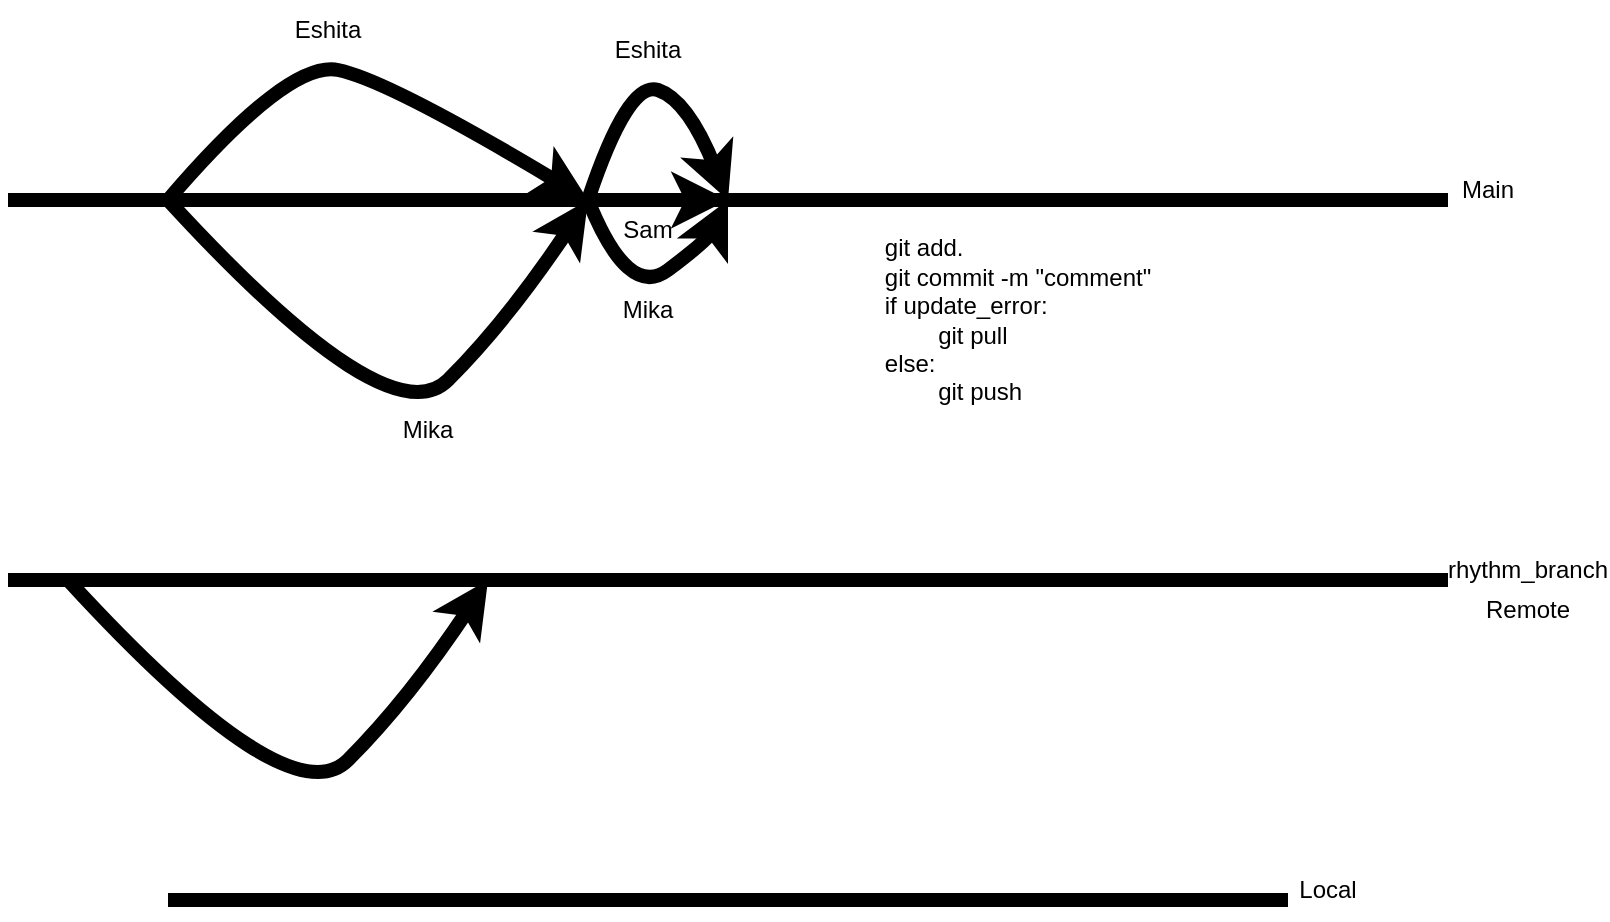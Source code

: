 <mxfile version="20.0.1" type="device"><diagram id="Pw0yMbgAYEbJbAABHrZh" name="Page-1"><mxGraphModel dx="983" dy="554" grid="1" gridSize="10" guides="1" tooltips="1" connect="1" arrows="1" fold="1" page="1" pageScale="1" pageWidth="850" pageHeight="1100" math="0" shadow="0"><root><mxCell id="0"/><mxCell id="1" parent="0"/><mxCell id="YnxQxsQepv3DwUAt0UIj-1" value="" style="endArrow=none;html=1;rounded=0;strokeWidth=7;" edge="1" parent="1"><mxGeometry width="50" height="50" relative="1" as="geometry"><mxPoint x="40" y="240" as="sourcePoint"/><mxPoint x="760" y="240" as="targetPoint"/></mxGeometry></mxCell><mxCell id="YnxQxsQepv3DwUAt0UIj-3" value="Main" style="text;html=1;strokeColor=none;fillColor=none;align=center;verticalAlign=middle;whiteSpace=wrap;rounded=0;" vertex="1" parent="1"><mxGeometry x="750" y="220" width="60" height="30" as="geometry"/></mxCell><mxCell id="YnxQxsQepv3DwUAt0UIj-6" value="Mika" style="text;html=1;strokeColor=none;fillColor=none;align=center;verticalAlign=middle;whiteSpace=wrap;rounded=0;" vertex="1" parent="1"><mxGeometry x="220" y="340" width="60" height="30" as="geometry"/></mxCell><mxCell id="YnxQxsQepv3DwUAt0UIj-8" value="" style="endArrow=classic;html=1;rounded=0;strokeWidth=7;" edge="1" parent="1"><mxGeometry width="50" height="50" relative="1" as="geometry"><mxPoint x="120" y="240" as="sourcePoint"/><mxPoint x="400" y="240" as="targetPoint"/></mxGeometry></mxCell><mxCell id="YnxQxsQepv3DwUAt0UIj-9" value="Eshita" style="text;html=1;strokeColor=none;fillColor=none;align=center;verticalAlign=middle;whiteSpace=wrap;rounded=0;" vertex="1" parent="1"><mxGeometry x="170" y="140" width="60" height="30" as="geometry"/></mxCell><mxCell id="YnxQxsQepv3DwUAt0UIj-10" value="Sam" style="text;html=1;strokeColor=none;fillColor=none;align=center;verticalAlign=middle;whiteSpace=wrap;rounded=0;" vertex="1" parent="1"><mxGeometry x="330" y="240" width="60" height="30" as="geometry"/></mxCell><mxCell id="YnxQxsQepv3DwUAt0UIj-11" value="" style="curved=1;endArrow=classic;html=1;rounded=0;strokeWidth=7;" edge="1" parent="1"><mxGeometry width="50" height="50" relative="1" as="geometry"><mxPoint x="120" y="240" as="sourcePoint"/><mxPoint x="330" y="240" as="targetPoint"/><Array as="points"><mxPoint x="230" y="360"/><mxPoint x="290" y="300"/></Array></mxGeometry></mxCell><mxCell id="YnxQxsQepv3DwUAt0UIj-13" value="" style="curved=1;endArrow=classic;html=1;rounded=0;strokeWidth=7;" edge="1" parent="1"><mxGeometry width="50" height="50" relative="1" as="geometry"><mxPoint x="120" y="240" as="sourcePoint"/><mxPoint x="330" y="240" as="targetPoint"/><Array as="points"><mxPoint x="180" y="170"/><mxPoint x="230" y="180"/></Array></mxGeometry></mxCell><mxCell id="YnxQxsQepv3DwUAt0UIj-15" value="" style="curved=1;endArrow=classic;html=1;rounded=0;strokeWidth=7;" edge="1" parent="1"><mxGeometry width="50" height="50" relative="1" as="geometry"><mxPoint x="330" y="240" as="sourcePoint"/><mxPoint x="400" y="240" as="targetPoint"/><Array as="points"><mxPoint x="350" y="180"/><mxPoint x="380" y="190"/></Array></mxGeometry></mxCell><mxCell id="YnxQxsQepv3DwUAt0UIj-16" value="Eshita" style="text;html=1;strokeColor=none;fillColor=none;align=center;verticalAlign=middle;whiteSpace=wrap;rounded=0;" vertex="1" parent="1"><mxGeometry x="330" y="150" width="60" height="30" as="geometry"/></mxCell><mxCell id="YnxQxsQepv3DwUAt0UIj-17" value="" style="endArrow=none;html=1;rounded=0;strokeWidth=7;" edge="1" parent="1"><mxGeometry width="50" height="50" relative="1" as="geometry"><mxPoint x="120" y="590" as="sourcePoint"/><mxPoint x="680" y="590" as="targetPoint"/></mxGeometry></mxCell><mxCell id="YnxQxsQepv3DwUAt0UIj-18" value="Local" style="text;html=1;strokeColor=none;fillColor=none;align=center;verticalAlign=middle;whiteSpace=wrap;rounded=0;" vertex="1" parent="1"><mxGeometry x="670" y="570" width="60" height="30" as="geometry"/></mxCell><mxCell id="YnxQxsQepv3DwUAt0UIj-20" value="Remote" style="text;html=1;strokeColor=none;fillColor=none;align=center;verticalAlign=middle;whiteSpace=wrap;rounded=0;" vertex="1" parent="1"><mxGeometry x="770" y="430" width="60" height="30" as="geometry"/></mxCell><mxCell id="YnxQxsQepv3DwUAt0UIj-21" value="" style="curved=1;endArrow=classic;html=1;rounded=0;strokeWidth=7;" edge="1" parent="1"><mxGeometry width="50" height="50" relative="1" as="geometry"><mxPoint x="330" y="240" as="sourcePoint"/><mxPoint x="400" y="240" as="targetPoint"/><Array as="points"><mxPoint x="350" y="290"/><mxPoint x="390" y="260"/></Array></mxGeometry></mxCell><mxCell id="YnxQxsQepv3DwUAt0UIj-22" value="Mika" style="text;html=1;strokeColor=none;fillColor=none;align=center;verticalAlign=middle;whiteSpace=wrap;rounded=0;" vertex="1" parent="1"><mxGeometry x="330" y="280" width="60" height="30" as="geometry"/></mxCell><mxCell id="YnxQxsQepv3DwUAt0UIj-23" value="" style="endArrow=none;html=1;rounded=0;strokeWidth=7;" edge="1" parent="1"><mxGeometry width="50" height="50" relative="1" as="geometry"><mxPoint x="40" y="430" as="sourcePoint"/><mxPoint x="760" y="430" as="targetPoint"/></mxGeometry></mxCell><mxCell id="YnxQxsQepv3DwUAt0UIj-24" value="" style="curved=1;endArrow=classic;html=1;rounded=0;strokeWidth=7;" edge="1" parent="1"><mxGeometry width="50" height="50" relative="1" as="geometry"><mxPoint x="70" y="430" as="sourcePoint"/><mxPoint x="280" y="430" as="targetPoint"/><Array as="points"><mxPoint x="180" y="550"/><mxPoint x="240" y="490"/></Array></mxGeometry></mxCell><mxCell id="YnxQxsQepv3DwUAt0UIj-25" value="rhythm_branch" style="text;html=1;strokeColor=none;fillColor=none;align=center;verticalAlign=middle;whiteSpace=wrap;rounded=0;" vertex="1" parent="1"><mxGeometry x="770" y="410" width="60" height="30" as="geometry"/></mxCell><mxCell id="YnxQxsQepv3DwUAt0UIj-26" value="&lt;div style=&quot;text-align: left;&quot;&gt;&lt;span style=&quot;background-color: initial;&quot;&gt;git add.&lt;/span&gt;&lt;/div&gt;&lt;div style=&quot;text-align: left;&quot;&gt;&lt;span style=&quot;background-color: initial;&quot;&gt;git commit -m &quot;comment&quot;&lt;/span&gt;&lt;/div&gt;&lt;div style=&quot;text-align: left;&quot;&gt;&lt;span style=&quot;background-color: initial;&quot;&gt;if update_error:&lt;/span&gt;&lt;/div&gt;&lt;div style=&quot;text-align: left;&quot;&gt;&lt;span style=&quot;background-color: initial;&quot;&gt;&lt;span style=&quot;white-space: pre;&quot;&gt;&#9;&lt;/span&gt;git pull&lt;/span&gt;&lt;/div&gt;&lt;div style=&quot;text-align: left;&quot;&gt;&lt;span style=&quot;background-color: initial;&quot;&gt;else:&lt;/span&gt;&lt;/div&gt;&lt;div style=&quot;text-align: left;&quot;&gt;&lt;span style=&quot;background-color: initial;&quot;&gt;&lt;span style=&quot;white-space: pre;&quot;&gt;&#9;&lt;/span&gt;git push&lt;/span&gt;&lt;/div&gt;" style="text;html=1;strokeColor=none;fillColor=none;align=center;verticalAlign=middle;whiteSpace=wrap;rounded=0;" vertex="1" parent="1"><mxGeometry x="430" y="250" width="230" height="100" as="geometry"/></mxCell></root></mxGraphModel></diagram></mxfile>